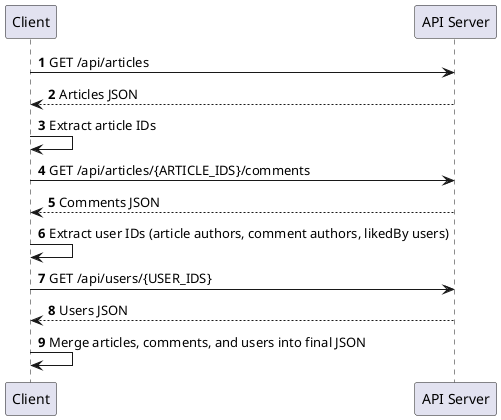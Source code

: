 @startuml
autonumber

participant Client
participant "API Server" as API

Client -> API: GET /api/articles
API --> Client: Articles JSON

Client -> Client: Extract article IDs

Client -> API: GET /api/articles/{ARTICLE_IDS}/comments
API --> Client: Comments JSON

Client -> Client: Extract user IDs (article authors, comment authors, likedBy users)

Client -> API: GET /api/users/{USER_IDS}
API --> Client: Users JSON

Client -> Client: Merge articles, comments, and users into final JSON

@enduml
